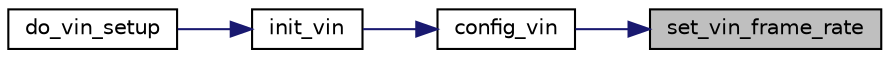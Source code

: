 digraph "set_vin_frame_rate"
{
 // INTERACTIVE_SVG=YES
 // LATEX_PDF_SIZE
  bgcolor="transparent";
  edge [fontname="Helvetica",fontsize="10",labelfontname="Helvetica",labelfontsize="10"];
  node [fontname="Helvetica",fontsize="10",shape=record];
  rankdir="RL";
  Node1 [label="set_vin_frame_rate",height=0.2,width=0.4,color="black", fillcolor="grey75", style="filled", fontcolor="black",tooltip=" "];
  Node1 -> Node2 [dir="back",color="midnightblue",fontsize="10",style="solid",fontname="Helvetica"];
  Node2 [label="config_vin",height=0.2,width=0.4,color="black",URL="$d4/daa/vin__init_8c.html#aa59d1aba234e8a6d54c1896c62794b7f",tooltip=" "];
  Node2 -> Node3 [dir="back",color="midnightblue",fontsize="10",style="solid",fontname="Helvetica"];
  Node3 [label="init_vin",height=0.2,width=0.4,color="black",URL="$d4/daa/vin__init_8c.html#a919b1d8600db83ad0b0cecba9ba694e6",tooltip=" "];
  Node3 -> Node4 [dir="back",color="midnightblue",fontsize="10",style="solid",fontname="Helvetica"];
  Node4 [label="do_vin_setup",height=0.2,width=0.4,color="black",URL="$d8/df2/resource__cfg_8c.html#a6e004c3ee4f8089c9a9141565057fc20",tooltip=" "];
}
